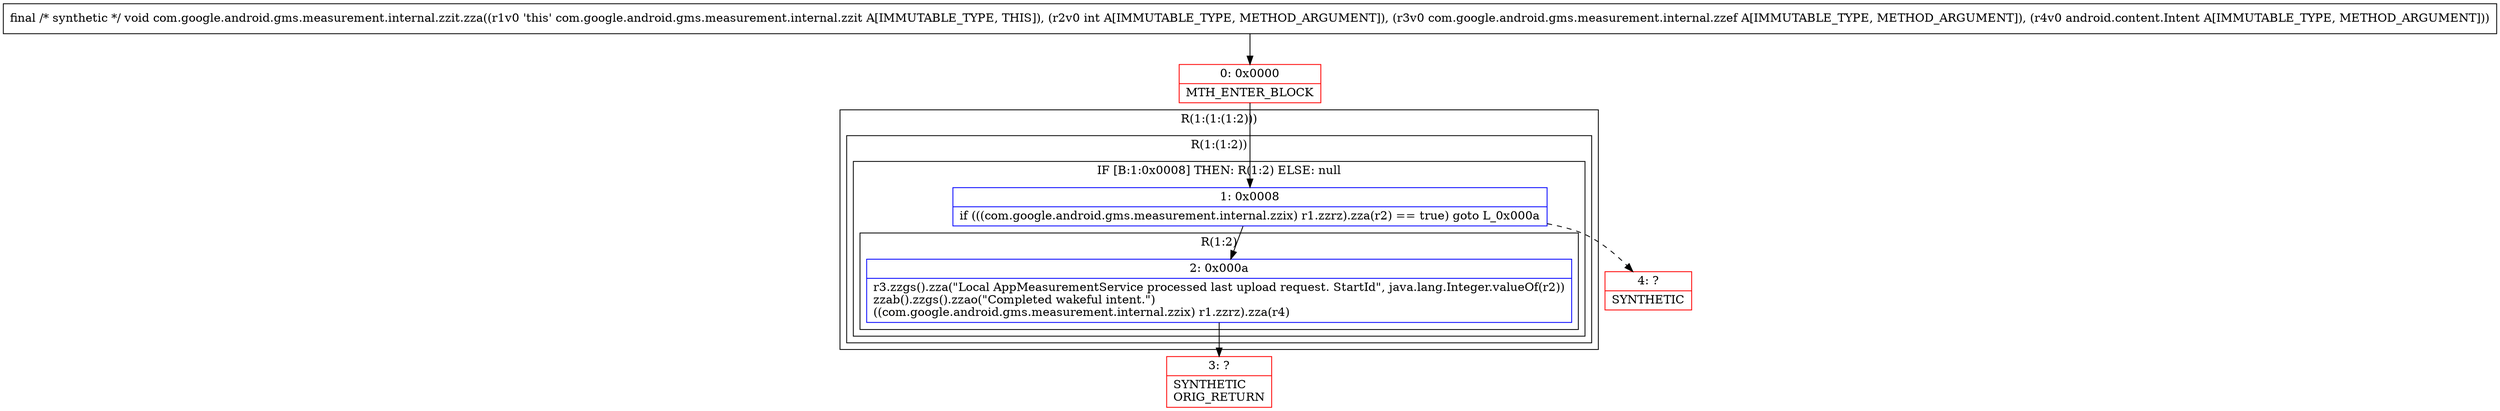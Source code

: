 digraph "CFG forcom.google.android.gms.measurement.internal.zzit.zza(ILcom\/google\/android\/gms\/measurement\/internal\/zzef;Landroid\/content\/Intent;)V" {
subgraph cluster_Region_1344683070 {
label = "R(1:(1:(1:2)))";
node [shape=record,color=blue];
subgraph cluster_Region_1622952018 {
label = "R(1:(1:2))";
node [shape=record,color=blue];
subgraph cluster_IfRegion_2069014672 {
label = "IF [B:1:0x0008] THEN: R(1:2) ELSE: null";
node [shape=record,color=blue];
Node_1 [shape=record,label="{1\:\ 0x0008|if (((com.google.android.gms.measurement.internal.zzix) r1.zzrz).zza(r2) == true) goto L_0x000a\l}"];
subgraph cluster_Region_245916729 {
label = "R(1:2)";
node [shape=record,color=blue];
Node_2 [shape=record,label="{2\:\ 0x000a|r3.zzgs().zza(\"Local AppMeasurementService processed last upload request. StartId\", java.lang.Integer.valueOf(r2))\lzzab().zzgs().zzao(\"Completed wakeful intent.\")\l((com.google.android.gms.measurement.internal.zzix) r1.zzrz).zza(r4)\l}"];
}
}
}
}
Node_0 [shape=record,color=red,label="{0\:\ 0x0000|MTH_ENTER_BLOCK\l}"];
Node_3 [shape=record,color=red,label="{3\:\ ?|SYNTHETIC\lORIG_RETURN\l}"];
Node_4 [shape=record,color=red,label="{4\:\ ?|SYNTHETIC\l}"];
MethodNode[shape=record,label="{final \/* synthetic *\/ void com.google.android.gms.measurement.internal.zzit.zza((r1v0 'this' com.google.android.gms.measurement.internal.zzit A[IMMUTABLE_TYPE, THIS]), (r2v0 int A[IMMUTABLE_TYPE, METHOD_ARGUMENT]), (r3v0 com.google.android.gms.measurement.internal.zzef A[IMMUTABLE_TYPE, METHOD_ARGUMENT]), (r4v0 android.content.Intent A[IMMUTABLE_TYPE, METHOD_ARGUMENT])) }"];
MethodNode -> Node_0;
Node_1 -> Node_2;
Node_1 -> Node_4[style=dashed];
Node_2 -> Node_3;
Node_0 -> Node_1;
}

